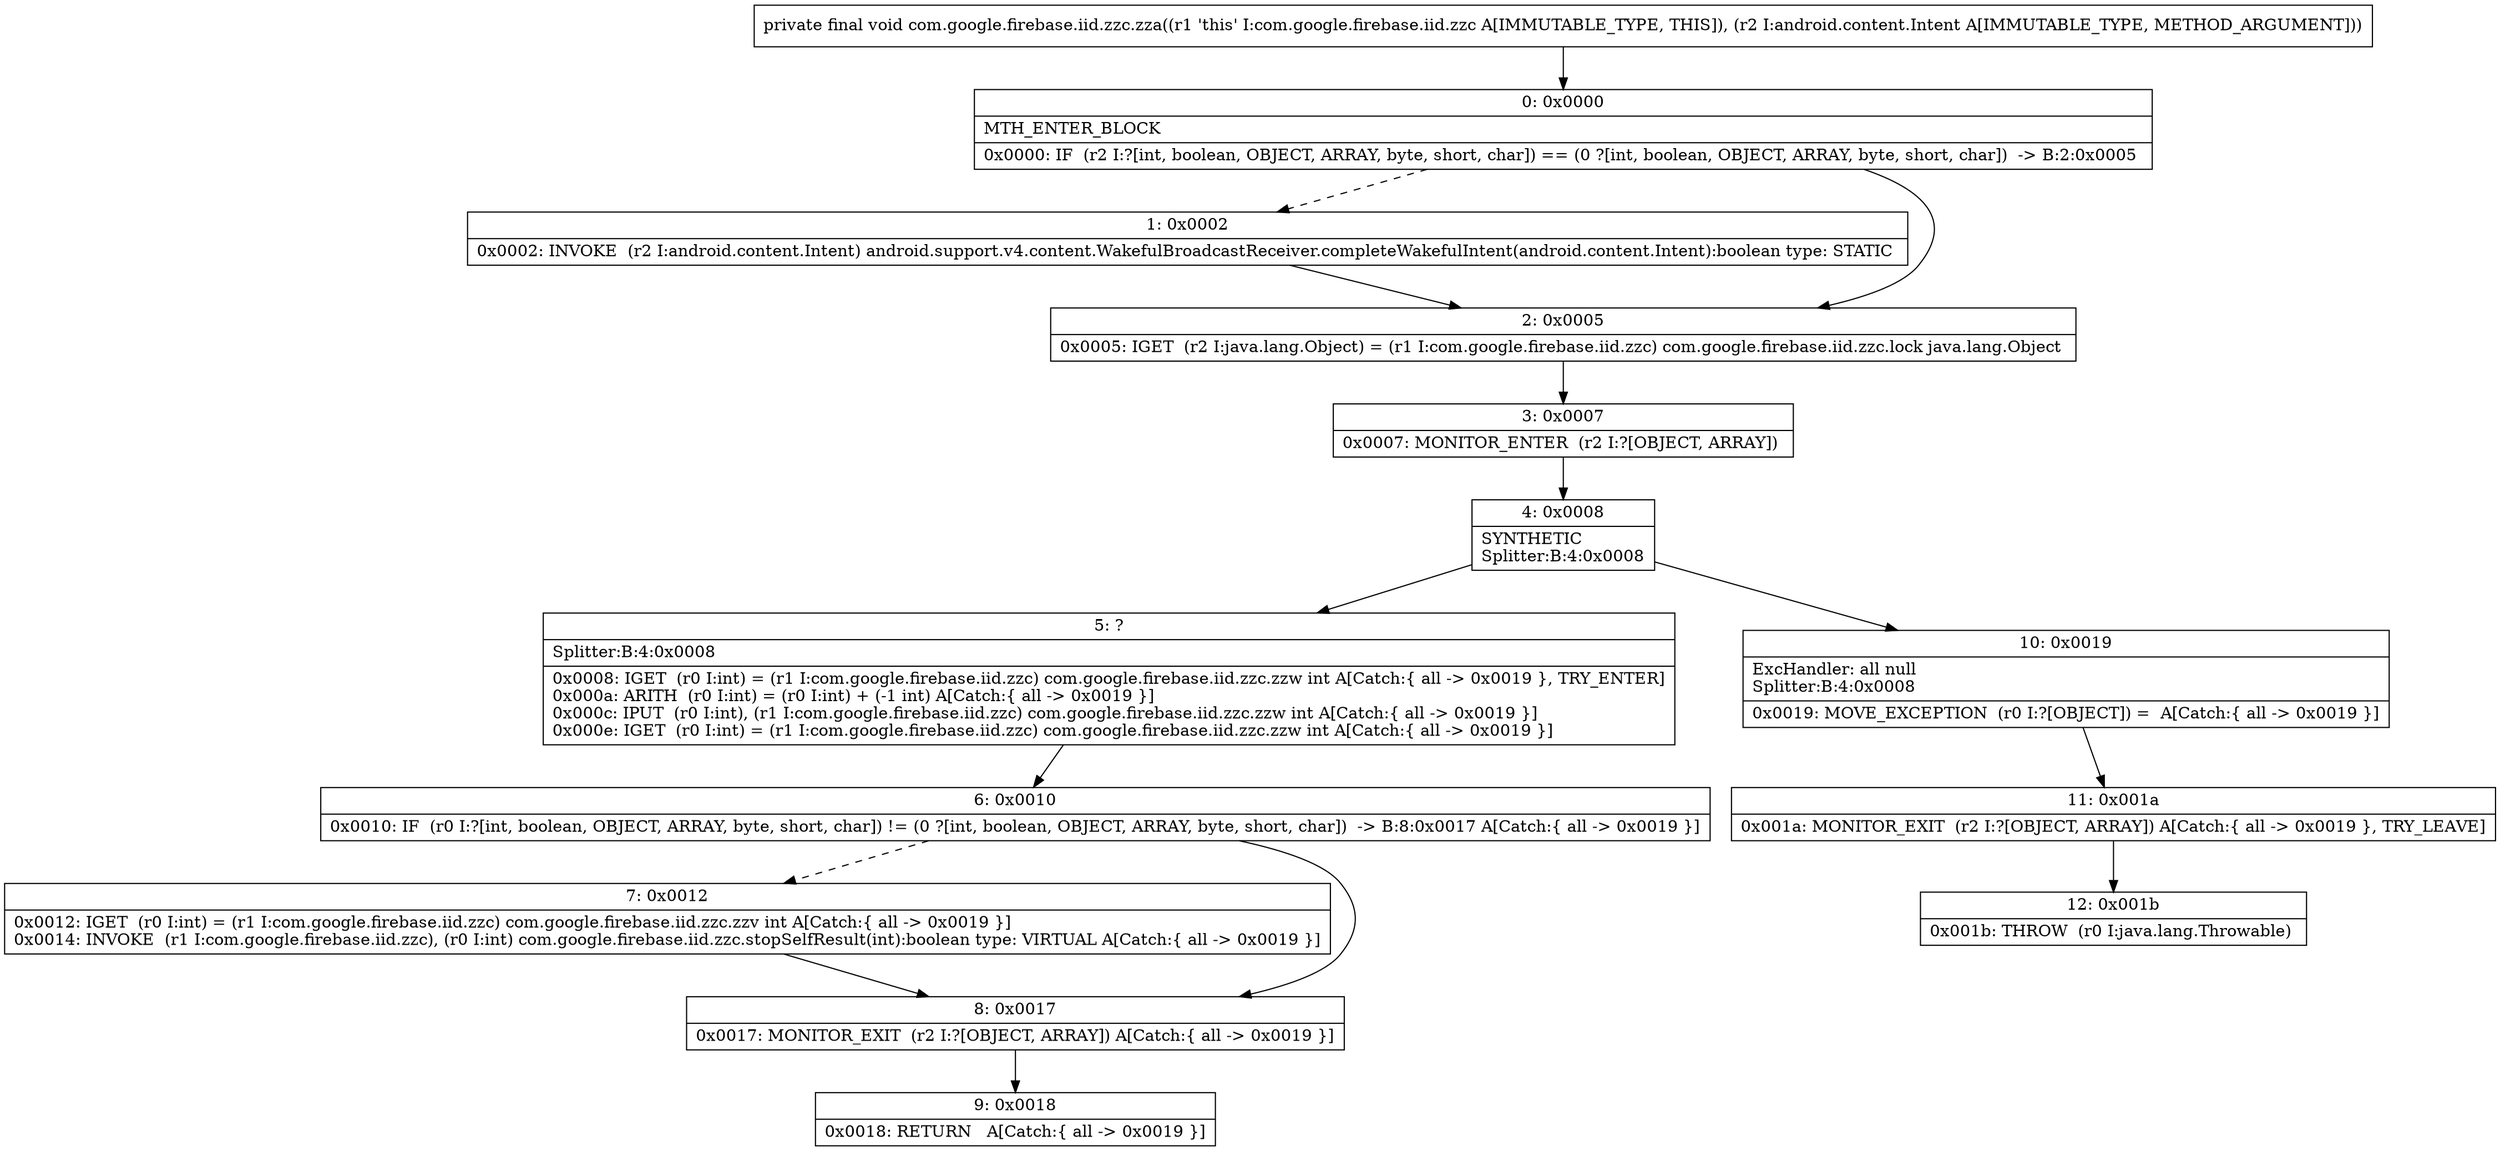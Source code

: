 digraph "CFG forcom.google.firebase.iid.zzc.zza(Landroid\/content\/Intent;)V" {
Node_0 [shape=record,label="{0\:\ 0x0000|MTH_ENTER_BLOCK\l|0x0000: IF  (r2 I:?[int, boolean, OBJECT, ARRAY, byte, short, char]) == (0 ?[int, boolean, OBJECT, ARRAY, byte, short, char])  \-\> B:2:0x0005 \l}"];
Node_1 [shape=record,label="{1\:\ 0x0002|0x0002: INVOKE  (r2 I:android.content.Intent) android.support.v4.content.WakefulBroadcastReceiver.completeWakefulIntent(android.content.Intent):boolean type: STATIC \l}"];
Node_2 [shape=record,label="{2\:\ 0x0005|0x0005: IGET  (r2 I:java.lang.Object) = (r1 I:com.google.firebase.iid.zzc) com.google.firebase.iid.zzc.lock java.lang.Object \l}"];
Node_3 [shape=record,label="{3\:\ 0x0007|0x0007: MONITOR_ENTER  (r2 I:?[OBJECT, ARRAY]) \l}"];
Node_4 [shape=record,label="{4\:\ 0x0008|SYNTHETIC\lSplitter:B:4:0x0008\l}"];
Node_5 [shape=record,label="{5\:\ ?|Splitter:B:4:0x0008\l|0x0008: IGET  (r0 I:int) = (r1 I:com.google.firebase.iid.zzc) com.google.firebase.iid.zzc.zzw int A[Catch:\{ all \-\> 0x0019 \}, TRY_ENTER]\l0x000a: ARITH  (r0 I:int) = (r0 I:int) + (\-1 int) A[Catch:\{ all \-\> 0x0019 \}]\l0x000c: IPUT  (r0 I:int), (r1 I:com.google.firebase.iid.zzc) com.google.firebase.iid.zzc.zzw int A[Catch:\{ all \-\> 0x0019 \}]\l0x000e: IGET  (r0 I:int) = (r1 I:com.google.firebase.iid.zzc) com.google.firebase.iid.zzc.zzw int A[Catch:\{ all \-\> 0x0019 \}]\l}"];
Node_6 [shape=record,label="{6\:\ 0x0010|0x0010: IF  (r0 I:?[int, boolean, OBJECT, ARRAY, byte, short, char]) != (0 ?[int, boolean, OBJECT, ARRAY, byte, short, char])  \-\> B:8:0x0017 A[Catch:\{ all \-\> 0x0019 \}]\l}"];
Node_7 [shape=record,label="{7\:\ 0x0012|0x0012: IGET  (r0 I:int) = (r1 I:com.google.firebase.iid.zzc) com.google.firebase.iid.zzc.zzv int A[Catch:\{ all \-\> 0x0019 \}]\l0x0014: INVOKE  (r1 I:com.google.firebase.iid.zzc), (r0 I:int) com.google.firebase.iid.zzc.stopSelfResult(int):boolean type: VIRTUAL A[Catch:\{ all \-\> 0x0019 \}]\l}"];
Node_8 [shape=record,label="{8\:\ 0x0017|0x0017: MONITOR_EXIT  (r2 I:?[OBJECT, ARRAY]) A[Catch:\{ all \-\> 0x0019 \}]\l}"];
Node_9 [shape=record,label="{9\:\ 0x0018|0x0018: RETURN   A[Catch:\{ all \-\> 0x0019 \}]\l}"];
Node_10 [shape=record,label="{10\:\ 0x0019|ExcHandler: all null\lSplitter:B:4:0x0008\l|0x0019: MOVE_EXCEPTION  (r0 I:?[OBJECT]) =  A[Catch:\{ all \-\> 0x0019 \}]\l}"];
Node_11 [shape=record,label="{11\:\ 0x001a|0x001a: MONITOR_EXIT  (r2 I:?[OBJECT, ARRAY]) A[Catch:\{ all \-\> 0x0019 \}, TRY_LEAVE]\l}"];
Node_12 [shape=record,label="{12\:\ 0x001b|0x001b: THROW  (r0 I:java.lang.Throwable) \l}"];
MethodNode[shape=record,label="{private final void com.google.firebase.iid.zzc.zza((r1 'this' I:com.google.firebase.iid.zzc A[IMMUTABLE_TYPE, THIS]), (r2 I:android.content.Intent A[IMMUTABLE_TYPE, METHOD_ARGUMENT])) }"];
MethodNode -> Node_0;
Node_0 -> Node_1[style=dashed];
Node_0 -> Node_2;
Node_1 -> Node_2;
Node_2 -> Node_3;
Node_3 -> Node_4;
Node_4 -> Node_5;
Node_4 -> Node_10;
Node_5 -> Node_6;
Node_6 -> Node_7[style=dashed];
Node_6 -> Node_8;
Node_7 -> Node_8;
Node_8 -> Node_9;
Node_10 -> Node_11;
Node_11 -> Node_12;
}

